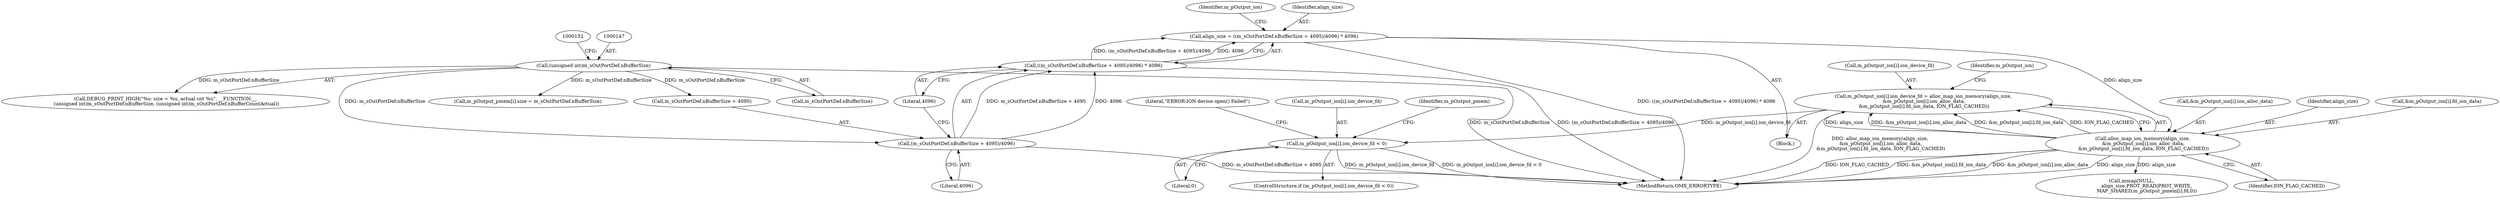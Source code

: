 digraph "0_Android_7558d03e6498e970b761aa44fff6b2c659202d95_0@array" {
"1000373" [label="(Call,m_pOutput_ion[i].ion_device_fd = alloc_map_ion_memory(align_size,\n &m_pOutput_ion[i].ion_alloc_data,\n &m_pOutput_ion[i].fd_ion_data, ION_FLAG_CACHED))"];
"1000379" [label="(Call,alloc_map_ion_memory(align_size,\n &m_pOutput_ion[i].ion_alloc_data,\n &m_pOutput_ion[i].fd_ion_data, ION_FLAG_CACHED))"];
"1000362" [label="(Call,align_size = ((m_sOutPortDef.nBufferSize + 4095)/4096) * 4096)"];
"1000364" [label="(Call,((m_sOutPortDef.nBufferSize + 4095)/4096) * 4096)"];
"1000365" [label="(Call,(m_sOutPortDef.nBufferSize + 4095)/4096)"];
"1000146" [label="(Call,(unsigned int)m_sOutPortDef.nBufferSize)"];
"1000395" [label="(Call,m_pOutput_ion[i].ion_device_fd < 0)"];
"1000374" [label="(Call,m_pOutput_ion[i].ion_device_fd)"];
"1000401" [label="(Literal,0)"];
"1000373" [label="(Call,m_pOutput_ion[i].ion_device_fd = alloc_map_ion_memory(align_size,\n &m_pOutput_ion[i].ion_alloc_data,\n &m_pOutput_ion[i].fd_ion_data, ION_FLAG_CACHED))"];
"1000146" [label="(Call,(unsigned int)m_sOutPortDef.nBufferSize)"];
"1000371" [label="(Literal,4096)"];
"1000393" [label="(Identifier,ION_FLAG_CACHED)"];
"1000365" [label="(Call,(m_sOutPortDef.nBufferSize + 4095)/4096)"];
"1000376" [label="(Identifier,m_pOutput_ion)"];
"1000395" [label="(Call,m_pOutput_ion[i].ion_device_fd < 0)"];
"1000394" [label="(ControlStructure,if (m_pOutput_ion[i].ion_device_fd < 0))"];
"1000148" [label="(Call,m_sOutPortDef.nBufferSize)"];
"1000143" [label="(Call,DEBUG_PRINT_HIGH(\"%s: size = %u, actual cnt %u\", __FUNCTION__,\n (unsigned int)m_sOutPortDef.nBufferSize, (unsigned int)m_sOutPortDef.nBufferCountActual))"];
"1000364" [label="(Call,((m_sOutPortDef.nBufferSize + 4095)/4096) * 4096)"];
"1000396" [label="(Call,m_pOutput_ion[i].ion_device_fd)"];
"1000398" [label="(Identifier,m_pOutput_ion)"];
"1000363" [label="(Identifier,align_size)"];
"1000410" [label="(Identifier,m_pOutput_pmem)"];
"1000366" [label="(Call,m_sOutPortDef.nBufferSize + 4095)"];
"1000372" [label="(Literal,4096)"];
"1000381" [label="(Call,&m_pOutput_ion[i].ion_alloc_data)"];
"1000404" [label="(Literal,\"ERROR:ION device open() Failed\")"];
"1000379" [label="(Call,alloc_map_ion_memory(align_size,\n &m_pOutput_ion[i].ion_alloc_data,\n &m_pOutput_ion[i].fd_ion_data, ION_FLAG_CACHED))"];
"1000420" [label="(Call,m_pOutput_pmem[i].size = m_sOutPortDef.nBufferSize)"];
"1000638" [label="(MethodReturn,OMX_ERRORTYPE)"];
"1000380" [label="(Identifier,align_size)"];
"1000361" [label="(Block,)"];
"1000362" [label="(Call,align_size = ((m_sOutPortDef.nBufferSize + 4095)/4096) * 4096)"];
"1000387" [label="(Call,&m_pOutput_ion[i].fd_ion_data)"];
"1000455" [label="(Call,mmap(NULL,\n                    align_size,PROT_READ|PROT_WRITE,\n                    MAP_SHARED,m_pOutput_pmem[i].fd,0))"];
"1000373" -> "1000361"  [label="AST: "];
"1000373" -> "1000379"  [label="CFG: "];
"1000374" -> "1000373"  [label="AST: "];
"1000379" -> "1000373"  [label="AST: "];
"1000398" -> "1000373"  [label="CFG: "];
"1000373" -> "1000638"  [label="DDG: alloc_map_ion_memory(align_size,\n &m_pOutput_ion[i].ion_alloc_data,\n &m_pOutput_ion[i].fd_ion_data, ION_FLAG_CACHED)"];
"1000379" -> "1000373"  [label="DDG: align_size"];
"1000379" -> "1000373"  [label="DDG: &m_pOutput_ion[i].ion_alloc_data"];
"1000379" -> "1000373"  [label="DDG: &m_pOutput_ion[i].fd_ion_data"];
"1000379" -> "1000373"  [label="DDG: ION_FLAG_CACHED"];
"1000373" -> "1000395"  [label="DDG: m_pOutput_ion[i].ion_device_fd"];
"1000379" -> "1000393"  [label="CFG: "];
"1000380" -> "1000379"  [label="AST: "];
"1000381" -> "1000379"  [label="AST: "];
"1000387" -> "1000379"  [label="AST: "];
"1000393" -> "1000379"  [label="AST: "];
"1000379" -> "1000638"  [label="DDG: align_size"];
"1000379" -> "1000638"  [label="DDG: ION_FLAG_CACHED"];
"1000379" -> "1000638"  [label="DDG: &m_pOutput_ion[i].fd_ion_data"];
"1000379" -> "1000638"  [label="DDG: &m_pOutput_ion[i].ion_alloc_data"];
"1000362" -> "1000379"  [label="DDG: align_size"];
"1000379" -> "1000455"  [label="DDG: align_size"];
"1000362" -> "1000361"  [label="AST: "];
"1000362" -> "1000364"  [label="CFG: "];
"1000363" -> "1000362"  [label="AST: "];
"1000364" -> "1000362"  [label="AST: "];
"1000376" -> "1000362"  [label="CFG: "];
"1000362" -> "1000638"  [label="DDG: ((m_sOutPortDef.nBufferSize + 4095)/4096) * 4096"];
"1000364" -> "1000362"  [label="DDG: (m_sOutPortDef.nBufferSize + 4095)/4096"];
"1000364" -> "1000362"  [label="DDG: 4096"];
"1000364" -> "1000372"  [label="CFG: "];
"1000365" -> "1000364"  [label="AST: "];
"1000372" -> "1000364"  [label="AST: "];
"1000364" -> "1000638"  [label="DDG: (m_sOutPortDef.nBufferSize + 4095)/4096"];
"1000365" -> "1000364"  [label="DDG: m_sOutPortDef.nBufferSize + 4095"];
"1000365" -> "1000364"  [label="DDG: 4096"];
"1000365" -> "1000371"  [label="CFG: "];
"1000366" -> "1000365"  [label="AST: "];
"1000371" -> "1000365"  [label="AST: "];
"1000372" -> "1000365"  [label="CFG: "];
"1000365" -> "1000638"  [label="DDG: m_sOutPortDef.nBufferSize + 4095"];
"1000146" -> "1000365"  [label="DDG: m_sOutPortDef.nBufferSize"];
"1000146" -> "1000143"  [label="AST: "];
"1000146" -> "1000148"  [label="CFG: "];
"1000147" -> "1000146"  [label="AST: "];
"1000148" -> "1000146"  [label="AST: "];
"1000152" -> "1000146"  [label="CFG: "];
"1000146" -> "1000638"  [label="DDG: m_sOutPortDef.nBufferSize"];
"1000146" -> "1000143"  [label="DDG: m_sOutPortDef.nBufferSize"];
"1000146" -> "1000366"  [label="DDG: m_sOutPortDef.nBufferSize"];
"1000146" -> "1000420"  [label="DDG: m_sOutPortDef.nBufferSize"];
"1000395" -> "1000394"  [label="AST: "];
"1000395" -> "1000401"  [label="CFG: "];
"1000396" -> "1000395"  [label="AST: "];
"1000401" -> "1000395"  [label="AST: "];
"1000404" -> "1000395"  [label="CFG: "];
"1000410" -> "1000395"  [label="CFG: "];
"1000395" -> "1000638"  [label="DDG: m_pOutput_ion[i].ion_device_fd"];
"1000395" -> "1000638"  [label="DDG: m_pOutput_ion[i].ion_device_fd < 0"];
}
